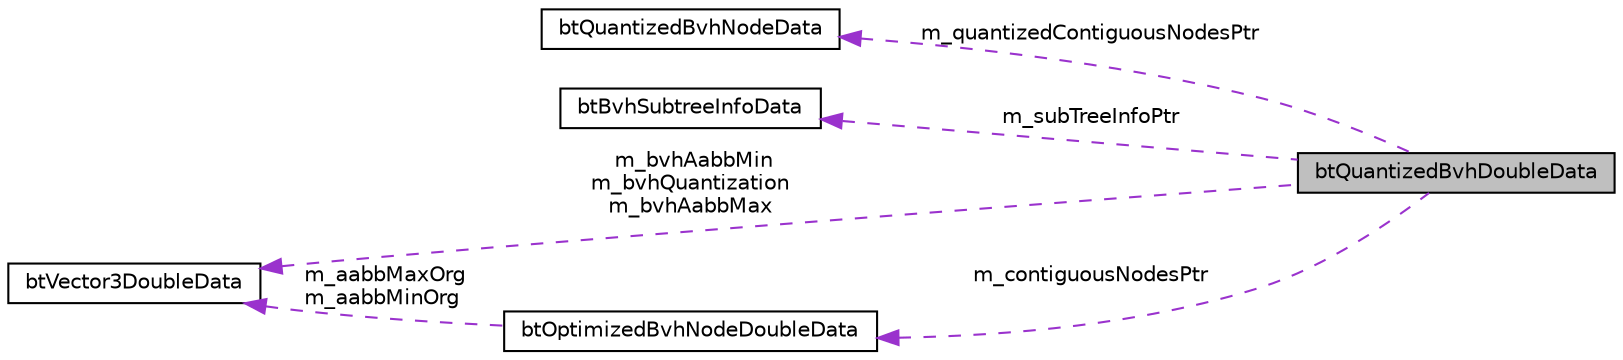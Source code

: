 digraph "btQuantizedBvhDoubleData"
{
  edge [fontname="Helvetica",fontsize="10",labelfontname="Helvetica",labelfontsize="10"];
  node [fontname="Helvetica",fontsize="10",shape=record];
  rankdir="LR";
  Node1 [label="btQuantizedBvhDoubleData",height=0.2,width=0.4,color="black", fillcolor="grey75", style="filled", fontcolor="black"];
  Node2 -> Node1 [dir="back",color="darkorchid3",fontsize="10",style="dashed",label=" m_quantizedContiguousNodesPtr" ,fontname="Helvetica"];
  Node2 [label="btQuantizedBvhNodeData",height=0.2,width=0.4,color="black", fillcolor="white", style="filled",URL="$structbt_quantized_bvh_node_data.html"];
  Node3 -> Node1 [dir="back",color="darkorchid3",fontsize="10",style="dashed",label=" m_subTreeInfoPtr" ,fontname="Helvetica"];
  Node3 [label="btBvhSubtreeInfoData",height=0.2,width=0.4,color="black", fillcolor="white", style="filled",URL="$structbt_bvh_subtree_info_data.html"];
  Node4 -> Node1 [dir="back",color="darkorchid3",fontsize="10",style="dashed",label=" m_bvhAabbMin\nm_bvhQuantization\nm_bvhAabbMax" ,fontname="Helvetica"];
  Node4 [label="btVector3DoubleData",height=0.2,width=0.4,color="black", fillcolor="white", style="filled",URL="$structbt_vector3_double_data.html"];
  Node5 -> Node1 [dir="back",color="darkorchid3",fontsize="10",style="dashed",label=" m_contiguousNodesPtr" ,fontname="Helvetica"];
  Node5 [label="btOptimizedBvhNodeDoubleData",height=0.2,width=0.4,color="black", fillcolor="white", style="filled",URL="$structbt_optimized_bvh_node_double_data.html"];
  Node4 -> Node5 [dir="back",color="darkorchid3",fontsize="10",style="dashed",label=" m_aabbMaxOrg\nm_aabbMinOrg" ,fontname="Helvetica"];
}
